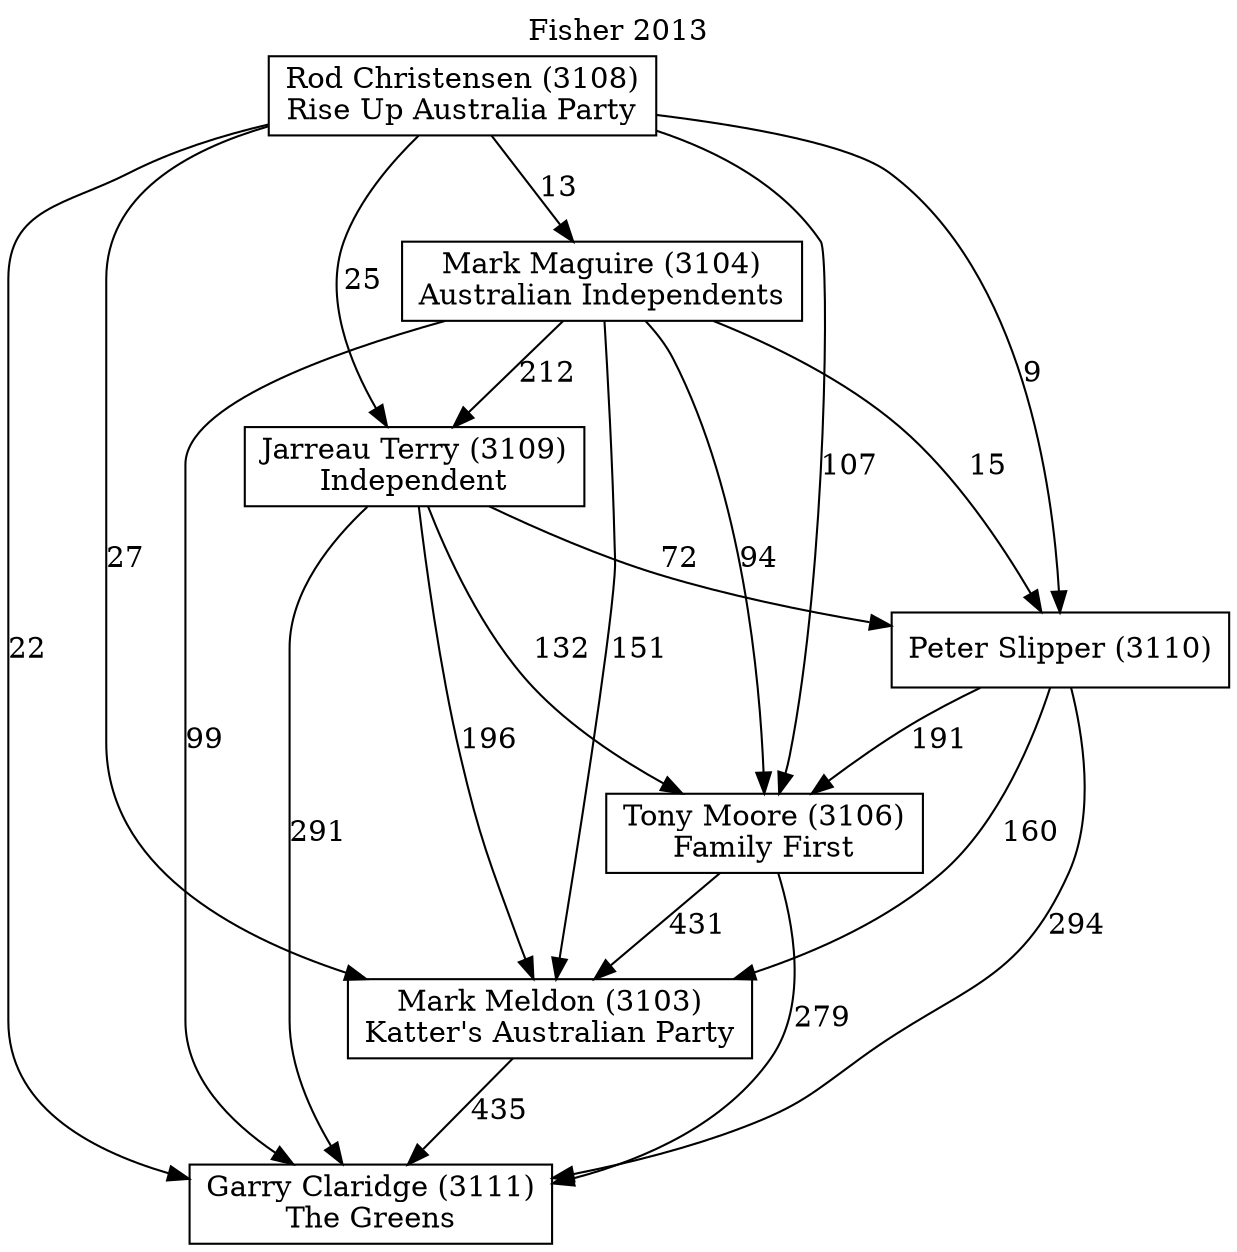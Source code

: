 // House preference flow
digraph "Garry Claridge (3111)_Fisher_2013" {
	graph [label="Fisher 2013" labelloc=t mclimit=10]
	node [shape=box]
	"Garry Claridge (3111)" [label="Garry Claridge (3111)
The Greens"]
	"Mark Meldon (3103)" [label="Mark Meldon (3103)
Katter's Australian Party"]
	"Tony Moore (3106)" [label="Tony Moore (3106)
Family First"]
	"Peter Slipper (3110)" [label="Peter Slipper (3110)
"]
	"Jarreau Terry (3109)" [label="Jarreau Terry (3109)
Independent"]
	"Mark Maguire (3104)" [label="Mark Maguire (3104)
Australian Independents"]
	"Rod Christensen (3108)" [label="Rod Christensen (3108)
Rise Up Australia Party"]
	"Garry Claridge (3111)" [label="Garry Claridge (3111)
The Greens"]
	"Tony Moore (3106)" [label="Tony Moore (3106)
Family First"]
	"Peter Slipper (3110)" [label="Peter Slipper (3110)
"]
	"Jarreau Terry (3109)" [label="Jarreau Terry (3109)
Independent"]
	"Mark Maguire (3104)" [label="Mark Maguire (3104)
Australian Independents"]
	"Rod Christensen (3108)" [label="Rod Christensen (3108)
Rise Up Australia Party"]
	"Garry Claridge (3111)" [label="Garry Claridge (3111)
The Greens"]
	"Peter Slipper (3110)" [label="Peter Slipper (3110)
"]
	"Jarreau Terry (3109)" [label="Jarreau Terry (3109)
Independent"]
	"Mark Maguire (3104)" [label="Mark Maguire (3104)
Australian Independents"]
	"Rod Christensen (3108)" [label="Rod Christensen (3108)
Rise Up Australia Party"]
	"Garry Claridge (3111)" [label="Garry Claridge (3111)
The Greens"]
	"Jarreau Terry (3109)" [label="Jarreau Terry (3109)
Independent"]
	"Mark Maguire (3104)" [label="Mark Maguire (3104)
Australian Independents"]
	"Rod Christensen (3108)" [label="Rod Christensen (3108)
Rise Up Australia Party"]
	"Garry Claridge (3111)" [label="Garry Claridge (3111)
The Greens"]
	"Mark Maguire (3104)" [label="Mark Maguire (3104)
Australian Independents"]
	"Rod Christensen (3108)" [label="Rod Christensen (3108)
Rise Up Australia Party"]
	"Garry Claridge (3111)" [label="Garry Claridge (3111)
The Greens"]
	"Rod Christensen (3108)" [label="Rod Christensen (3108)
Rise Up Australia Party"]
	"Rod Christensen (3108)" [label="Rod Christensen (3108)
Rise Up Australia Party"]
	"Mark Maguire (3104)" [label="Mark Maguire (3104)
Australian Independents"]
	"Rod Christensen (3108)" [label="Rod Christensen (3108)
Rise Up Australia Party"]
	"Rod Christensen (3108)" [label="Rod Christensen (3108)
Rise Up Australia Party"]
	"Jarreau Terry (3109)" [label="Jarreau Terry (3109)
Independent"]
	"Mark Maguire (3104)" [label="Mark Maguire (3104)
Australian Independents"]
	"Rod Christensen (3108)" [label="Rod Christensen (3108)
Rise Up Australia Party"]
	"Jarreau Terry (3109)" [label="Jarreau Terry (3109)
Independent"]
	"Rod Christensen (3108)" [label="Rod Christensen (3108)
Rise Up Australia Party"]
	"Rod Christensen (3108)" [label="Rod Christensen (3108)
Rise Up Australia Party"]
	"Mark Maguire (3104)" [label="Mark Maguire (3104)
Australian Independents"]
	"Rod Christensen (3108)" [label="Rod Christensen (3108)
Rise Up Australia Party"]
	"Rod Christensen (3108)" [label="Rod Christensen (3108)
Rise Up Australia Party"]
	"Peter Slipper (3110)" [label="Peter Slipper (3110)
"]
	"Jarreau Terry (3109)" [label="Jarreau Terry (3109)
Independent"]
	"Mark Maguire (3104)" [label="Mark Maguire (3104)
Australian Independents"]
	"Rod Christensen (3108)" [label="Rod Christensen (3108)
Rise Up Australia Party"]
	"Peter Slipper (3110)" [label="Peter Slipper (3110)
"]
	"Mark Maguire (3104)" [label="Mark Maguire (3104)
Australian Independents"]
	"Rod Christensen (3108)" [label="Rod Christensen (3108)
Rise Up Australia Party"]
	"Peter Slipper (3110)" [label="Peter Slipper (3110)
"]
	"Rod Christensen (3108)" [label="Rod Christensen (3108)
Rise Up Australia Party"]
	"Rod Christensen (3108)" [label="Rod Christensen (3108)
Rise Up Australia Party"]
	"Mark Maguire (3104)" [label="Mark Maguire (3104)
Australian Independents"]
	"Rod Christensen (3108)" [label="Rod Christensen (3108)
Rise Up Australia Party"]
	"Rod Christensen (3108)" [label="Rod Christensen (3108)
Rise Up Australia Party"]
	"Jarreau Terry (3109)" [label="Jarreau Terry (3109)
Independent"]
	"Mark Maguire (3104)" [label="Mark Maguire (3104)
Australian Independents"]
	"Rod Christensen (3108)" [label="Rod Christensen (3108)
Rise Up Australia Party"]
	"Jarreau Terry (3109)" [label="Jarreau Terry (3109)
Independent"]
	"Rod Christensen (3108)" [label="Rod Christensen (3108)
Rise Up Australia Party"]
	"Rod Christensen (3108)" [label="Rod Christensen (3108)
Rise Up Australia Party"]
	"Mark Maguire (3104)" [label="Mark Maguire (3104)
Australian Independents"]
	"Rod Christensen (3108)" [label="Rod Christensen (3108)
Rise Up Australia Party"]
	"Rod Christensen (3108)" [label="Rod Christensen (3108)
Rise Up Australia Party"]
	"Tony Moore (3106)" [label="Tony Moore (3106)
Family First"]
	"Peter Slipper (3110)" [label="Peter Slipper (3110)
"]
	"Jarreau Terry (3109)" [label="Jarreau Terry (3109)
Independent"]
	"Mark Maguire (3104)" [label="Mark Maguire (3104)
Australian Independents"]
	"Rod Christensen (3108)" [label="Rod Christensen (3108)
Rise Up Australia Party"]
	"Tony Moore (3106)" [label="Tony Moore (3106)
Family First"]
	"Jarreau Terry (3109)" [label="Jarreau Terry (3109)
Independent"]
	"Mark Maguire (3104)" [label="Mark Maguire (3104)
Australian Independents"]
	"Rod Christensen (3108)" [label="Rod Christensen (3108)
Rise Up Australia Party"]
	"Tony Moore (3106)" [label="Tony Moore (3106)
Family First"]
	"Mark Maguire (3104)" [label="Mark Maguire (3104)
Australian Independents"]
	"Rod Christensen (3108)" [label="Rod Christensen (3108)
Rise Up Australia Party"]
	"Tony Moore (3106)" [label="Tony Moore (3106)
Family First"]
	"Rod Christensen (3108)" [label="Rod Christensen (3108)
Rise Up Australia Party"]
	"Rod Christensen (3108)" [label="Rod Christensen (3108)
Rise Up Australia Party"]
	"Mark Maguire (3104)" [label="Mark Maguire (3104)
Australian Independents"]
	"Rod Christensen (3108)" [label="Rod Christensen (3108)
Rise Up Australia Party"]
	"Rod Christensen (3108)" [label="Rod Christensen (3108)
Rise Up Australia Party"]
	"Jarreau Terry (3109)" [label="Jarreau Terry (3109)
Independent"]
	"Mark Maguire (3104)" [label="Mark Maguire (3104)
Australian Independents"]
	"Rod Christensen (3108)" [label="Rod Christensen (3108)
Rise Up Australia Party"]
	"Jarreau Terry (3109)" [label="Jarreau Terry (3109)
Independent"]
	"Rod Christensen (3108)" [label="Rod Christensen (3108)
Rise Up Australia Party"]
	"Rod Christensen (3108)" [label="Rod Christensen (3108)
Rise Up Australia Party"]
	"Mark Maguire (3104)" [label="Mark Maguire (3104)
Australian Independents"]
	"Rod Christensen (3108)" [label="Rod Christensen (3108)
Rise Up Australia Party"]
	"Rod Christensen (3108)" [label="Rod Christensen (3108)
Rise Up Australia Party"]
	"Peter Slipper (3110)" [label="Peter Slipper (3110)
"]
	"Jarreau Terry (3109)" [label="Jarreau Terry (3109)
Independent"]
	"Mark Maguire (3104)" [label="Mark Maguire (3104)
Australian Independents"]
	"Rod Christensen (3108)" [label="Rod Christensen (3108)
Rise Up Australia Party"]
	"Peter Slipper (3110)" [label="Peter Slipper (3110)
"]
	"Mark Maguire (3104)" [label="Mark Maguire (3104)
Australian Independents"]
	"Rod Christensen (3108)" [label="Rod Christensen (3108)
Rise Up Australia Party"]
	"Peter Slipper (3110)" [label="Peter Slipper (3110)
"]
	"Rod Christensen (3108)" [label="Rod Christensen (3108)
Rise Up Australia Party"]
	"Rod Christensen (3108)" [label="Rod Christensen (3108)
Rise Up Australia Party"]
	"Mark Maguire (3104)" [label="Mark Maguire (3104)
Australian Independents"]
	"Rod Christensen (3108)" [label="Rod Christensen (3108)
Rise Up Australia Party"]
	"Rod Christensen (3108)" [label="Rod Christensen (3108)
Rise Up Australia Party"]
	"Jarreau Terry (3109)" [label="Jarreau Terry (3109)
Independent"]
	"Mark Maguire (3104)" [label="Mark Maguire (3104)
Australian Independents"]
	"Rod Christensen (3108)" [label="Rod Christensen (3108)
Rise Up Australia Party"]
	"Jarreau Terry (3109)" [label="Jarreau Terry (3109)
Independent"]
	"Rod Christensen (3108)" [label="Rod Christensen (3108)
Rise Up Australia Party"]
	"Rod Christensen (3108)" [label="Rod Christensen (3108)
Rise Up Australia Party"]
	"Mark Maguire (3104)" [label="Mark Maguire (3104)
Australian Independents"]
	"Rod Christensen (3108)" [label="Rod Christensen (3108)
Rise Up Australia Party"]
	"Rod Christensen (3108)" [label="Rod Christensen (3108)
Rise Up Australia Party"]
	"Mark Meldon (3103)" [label="Mark Meldon (3103)
Katter's Australian Party"]
	"Tony Moore (3106)" [label="Tony Moore (3106)
Family First"]
	"Peter Slipper (3110)" [label="Peter Slipper (3110)
"]
	"Jarreau Terry (3109)" [label="Jarreau Terry (3109)
Independent"]
	"Mark Maguire (3104)" [label="Mark Maguire (3104)
Australian Independents"]
	"Rod Christensen (3108)" [label="Rod Christensen (3108)
Rise Up Australia Party"]
	"Mark Meldon (3103)" [label="Mark Meldon (3103)
Katter's Australian Party"]
	"Peter Slipper (3110)" [label="Peter Slipper (3110)
"]
	"Jarreau Terry (3109)" [label="Jarreau Terry (3109)
Independent"]
	"Mark Maguire (3104)" [label="Mark Maguire (3104)
Australian Independents"]
	"Rod Christensen (3108)" [label="Rod Christensen (3108)
Rise Up Australia Party"]
	"Mark Meldon (3103)" [label="Mark Meldon (3103)
Katter's Australian Party"]
	"Jarreau Terry (3109)" [label="Jarreau Terry (3109)
Independent"]
	"Mark Maguire (3104)" [label="Mark Maguire (3104)
Australian Independents"]
	"Rod Christensen (3108)" [label="Rod Christensen (3108)
Rise Up Australia Party"]
	"Mark Meldon (3103)" [label="Mark Meldon (3103)
Katter's Australian Party"]
	"Mark Maguire (3104)" [label="Mark Maguire (3104)
Australian Independents"]
	"Rod Christensen (3108)" [label="Rod Christensen (3108)
Rise Up Australia Party"]
	"Mark Meldon (3103)" [label="Mark Meldon (3103)
Katter's Australian Party"]
	"Rod Christensen (3108)" [label="Rod Christensen (3108)
Rise Up Australia Party"]
	"Rod Christensen (3108)" [label="Rod Christensen (3108)
Rise Up Australia Party"]
	"Mark Maguire (3104)" [label="Mark Maguire (3104)
Australian Independents"]
	"Rod Christensen (3108)" [label="Rod Christensen (3108)
Rise Up Australia Party"]
	"Rod Christensen (3108)" [label="Rod Christensen (3108)
Rise Up Australia Party"]
	"Jarreau Terry (3109)" [label="Jarreau Terry (3109)
Independent"]
	"Mark Maguire (3104)" [label="Mark Maguire (3104)
Australian Independents"]
	"Rod Christensen (3108)" [label="Rod Christensen (3108)
Rise Up Australia Party"]
	"Jarreau Terry (3109)" [label="Jarreau Terry (3109)
Independent"]
	"Rod Christensen (3108)" [label="Rod Christensen (3108)
Rise Up Australia Party"]
	"Rod Christensen (3108)" [label="Rod Christensen (3108)
Rise Up Australia Party"]
	"Mark Maguire (3104)" [label="Mark Maguire (3104)
Australian Independents"]
	"Rod Christensen (3108)" [label="Rod Christensen (3108)
Rise Up Australia Party"]
	"Rod Christensen (3108)" [label="Rod Christensen (3108)
Rise Up Australia Party"]
	"Peter Slipper (3110)" [label="Peter Slipper (3110)
"]
	"Jarreau Terry (3109)" [label="Jarreau Terry (3109)
Independent"]
	"Mark Maguire (3104)" [label="Mark Maguire (3104)
Australian Independents"]
	"Rod Christensen (3108)" [label="Rod Christensen (3108)
Rise Up Australia Party"]
	"Peter Slipper (3110)" [label="Peter Slipper (3110)
"]
	"Mark Maguire (3104)" [label="Mark Maguire (3104)
Australian Independents"]
	"Rod Christensen (3108)" [label="Rod Christensen (3108)
Rise Up Australia Party"]
	"Peter Slipper (3110)" [label="Peter Slipper (3110)
"]
	"Rod Christensen (3108)" [label="Rod Christensen (3108)
Rise Up Australia Party"]
	"Rod Christensen (3108)" [label="Rod Christensen (3108)
Rise Up Australia Party"]
	"Mark Maguire (3104)" [label="Mark Maguire (3104)
Australian Independents"]
	"Rod Christensen (3108)" [label="Rod Christensen (3108)
Rise Up Australia Party"]
	"Rod Christensen (3108)" [label="Rod Christensen (3108)
Rise Up Australia Party"]
	"Jarreau Terry (3109)" [label="Jarreau Terry (3109)
Independent"]
	"Mark Maguire (3104)" [label="Mark Maguire (3104)
Australian Independents"]
	"Rod Christensen (3108)" [label="Rod Christensen (3108)
Rise Up Australia Party"]
	"Jarreau Terry (3109)" [label="Jarreau Terry (3109)
Independent"]
	"Rod Christensen (3108)" [label="Rod Christensen (3108)
Rise Up Australia Party"]
	"Rod Christensen (3108)" [label="Rod Christensen (3108)
Rise Up Australia Party"]
	"Mark Maguire (3104)" [label="Mark Maguire (3104)
Australian Independents"]
	"Rod Christensen (3108)" [label="Rod Christensen (3108)
Rise Up Australia Party"]
	"Rod Christensen (3108)" [label="Rod Christensen (3108)
Rise Up Australia Party"]
	"Tony Moore (3106)" [label="Tony Moore (3106)
Family First"]
	"Peter Slipper (3110)" [label="Peter Slipper (3110)
"]
	"Jarreau Terry (3109)" [label="Jarreau Terry (3109)
Independent"]
	"Mark Maguire (3104)" [label="Mark Maguire (3104)
Australian Independents"]
	"Rod Christensen (3108)" [label="Rod Christensen (3108)
Rise Up Australia Party"]
	"Tony Moore (3106)" [label="Tony Moore (3106)
Family First"]
	"Jarreau Terry (3109)" [label="Jarreau Terry (3109)
Independent"]
	"Mark Maguire (3104)" [label="Mark Maguire (3104)
Australian Independents"]
	"Rod Christensen (3108)" [label="Rod Christensen (3108)
Rise Up Australia Party"]
	"Tony Moore (3106)" [label="Tony Moore (3106)
Family First"]
	"Mark Maguire (3104)" [label="Mark Maguire (3104)
Australian Independents"]
	"Rod Christensen (3108)" [label="Rod Christensen (3108)
Rise Up Australia Party"]
	"Tony Moore (3106)" [label="Tony Moore (3106)
Family First"]
	"Rod Christensen (3108)" [label="Rod Christensen (3108)
Rise Up Australia Party"]
	"Rod Christensen (3108)" [label="Rod Christensen (3108)
Rise Up Australia Party"]
	"Mark Maguire (3104)" [label="Mark Maguire (3104)
Australian Independents"]
	"Rod Christensen (3108)" [label="Rod Christensen (3108)
Rise Up Australia Party"]
	"Rod Christensen (3108)" [label="Rod Christensen (3108)
Rise Up Australia Party"]
	"Jarreau Terry (3109)" [label="Jarreau Terry (3109)
Independent"]
	"Mark Maguire (3104)" [label="Mark Maguire (3104)
Australian Independents"]
	"Rod Christensen (3108)" [label="Rod Christensen (3108)
Rise Up Australia Party"]
	"Jarreau Terry (3109)" [label="Jarreau Terry (3109)
Independent"]
	"Rod Christensen (3108)" [label="Rod Christensen (3108)
Rise Up Australia Party"]
	"Rod Christensen (3108)" [label="Rod Christensen (3108)
Rise Up Australia Party"]
	"Mark Maguire (3104)" [label="Mark Maguire (3104)
Australian Independents"]
	"Rod Christensen (3108)" [label="Rod Christensen (3108)
Rise Up Australia Party"]
	"Rod Christensen (3108)" [label="Rod Christensen (3108)
Rise Up Australia Party"]
	"Peter Slipper (3110)" [label="Peter Slipper (3110)
"]
	"Jarreau Terry (3109)" [label="Jarreau Terry (3109)
Independent"]
	"Mark Maguire (3104)" [label="Mark Maguire (3104)
Australian Independents"]
	"Rod Christensen (3108)" [label="Rod Christensen (3108)
Rise Up Australia Party"]
	"Peter Slipper (3110)" [label="Peter Slipper (3110)
"]
	"Mark Maguire (3104)" [label="Mark Maguire (3104)
Australian Independents"]
	"Rod Christensen (3108)" [label="Rod Christensen (3108)
Rise Up Australia Party"]
	"Peter Slipper (3110)" [label="Peter Slipper (3110)
"]
	"Rod Christensen (3108)" [label="Rod Christensen (3108)
Rise Up Australia Party"]
	"Rod Christensen (3108)" [label="Rod Christensen (3108)
Rise Up Australia Party"]
	"Mark Maguire (3104)" [label="Mark Maguire (3104)
Australian Independents"]
	"Rod Christensen (3108)" [label="Rod Christensen (3108)
Rise Up Australia Party"]
	"Rod Christensen (3108)" [label="Rod Christensen (3108)
Rise Up Australia Party"]
	"Jarreau Terry (3109)" [label="Jarreau Terry (3109)
Independent"]
	"Mark Maguire (3104)" [label="Mark Maguire (3104)
Australian Independents"]
	"Rod Christensen (3108)" [label="Rod Christensen (3108)
Rise Up Australia Party"]
	"Jarreau Terry (3109)" [label="Jarreau Terry (3109)
Independent"]
	"Rod Christensen (3108)" [label="Rod Christensen (3108)
Rise Up Australia Party"]
	"Rod Christensen (3108)" [label="Rod Christensen (3108)
Rise Up Australia Party"]
	"Mark Maguire (3104)" [label="Mark Maguire (3104)
Australian Independents"]
	"Rod Christensen (3108)" [label="Rod Christensen (3108)
Rise Up Australia Party"]
	"Rod Christensen (3108)" [label="Rod Christensen (3108)
Rise Up Australia Party"]
	"Mark Meldon (3103)" -> "Garry Claridge (3111)" [label=435]
	"Tony Moore (3106)" -> "Mark Meldon (3103)" [label=431]
	"Peter Slipper (3110)" -> "Tony Moore (3106)" [label=191]
	"Jarreau Terry (3109)" -> "Peter Slipper (3110)" [label=72]
	"Mark Maguire (3104)" -> "Jarreau Terry (3109)" [label=212]
	"Rod Christensen (3108)" -> "Mark Maguire (3104)" [label=13]
	"Tony Moore (3106)" -> "Garry Claridge (3111)" [label=279]
	"Peter Slipper (3110)" -> "Garry Claridge (3111)" [label=294]
	"Jarreau Terry (3109)" -> "Garry Claridge (3111)" [label=291]
	"Mark Maguire (3104)" -> "Garry Claridge (3111)" [label=99]
	"Rod Christensen (3108)" -> "Garry Claridge (3111)" [label=22]
	"Rod Christensen (3108)" -> "Jarreau Terry (3109)" [label=25]
	"Mark Maguire (3104)" -> "Peter Slipper (3110)" [label=15]
	"Rod Christensen (3108)" -> "Peter Slipper (3110)" [label=9]
	"Jarreau Terry (3109)" -> "Tony Moore (3106)" [label=132]
	"Mark Maguire (3104)" -> "Tony Moore (3106)" [label=94]
	"Rod Christensen (3108)" -> "Tony Moore (3106)" [label=107]
	"Peter Slipper (3110)" -> "Mark Meldon (3103)" [label=160]
	"Jarreau Terry (3109)" -> "Mark Meldon (3103)" [label=196]
	"Mark Maguire (3104)" -> "Mark Meldon (3103)" [label=151]
	"Rod Christensen (3108)" -> "Mark Meldon (3103)" [label=27]
}
